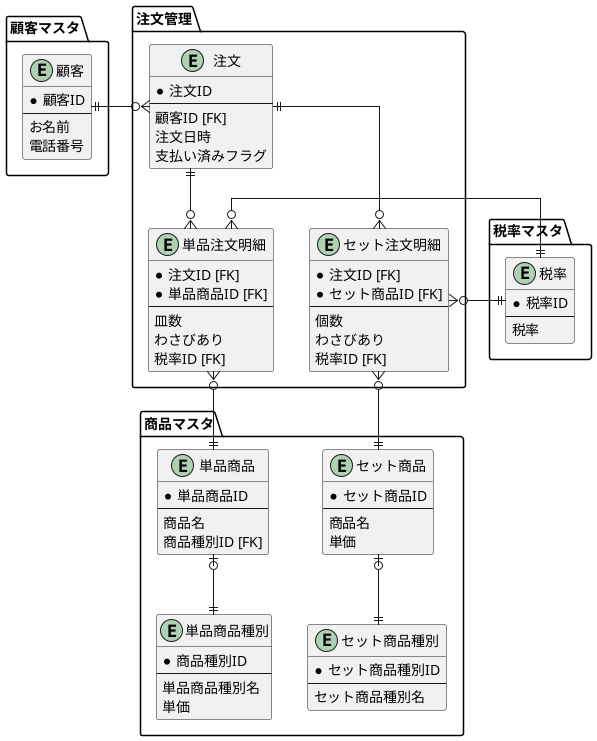 @startuml sushi

skinparam Linetype ortho

package 顧客マスタ {
    entity 顧客 {
        * 顧客ID
        --
        お名前
        電話番号
    }
}

package 税率マスタ {
    entity 税率 {
        * 税率ID
        --
        税率
    }
}

package 注文管理 {
    entity 注文 {
        * 注文ID
        --
        顧客ID [FK]
        注文日時
        支払い済みフラグ
    }

    entity 単品注文明細 {
        * 注文ID [FK]
        * 単品商品ID [FK]
        --
        皿数
        わさびあり
        税率ID [FK]
    }

    entity セット注文明細 {
        * 注文ID [FK]
        * セット商品ID [FK]
        --
        個数
        わさびあり
        税率ID [FK]
    }

    注文 ||-do-o{ 単品注文明細
    注文 ||-do-o{ セット注文明細
}


package 商品マスタ {
    entity 単品商品 {
        * 単品商品ID
        --
        商品名
        商品種別ID [FK]
    }

    entity 単品商品種別 {
        * 商品種別ID
        --
        単品商品種別名
        単価
    }

    entity セット商品 {
        * セット商品ID
        --
        商品名
        単価
    }

    entity セット商品種別 {
        * セット商品種別ID
        --
        セット商品種別名
    }

    単品商品 |o--|| 単品商品種別
    セット商品 |o--|| セット商品種別
}

顧客 ||-ri-o{ 注文
単品注文明細 }o-do-|| 単品商品
セット注文明細 }o-do-|| セット商品
単品注文明細 }o-ri-|| 税率
セット注文明細 }o-ri-|| 税率

@enduml